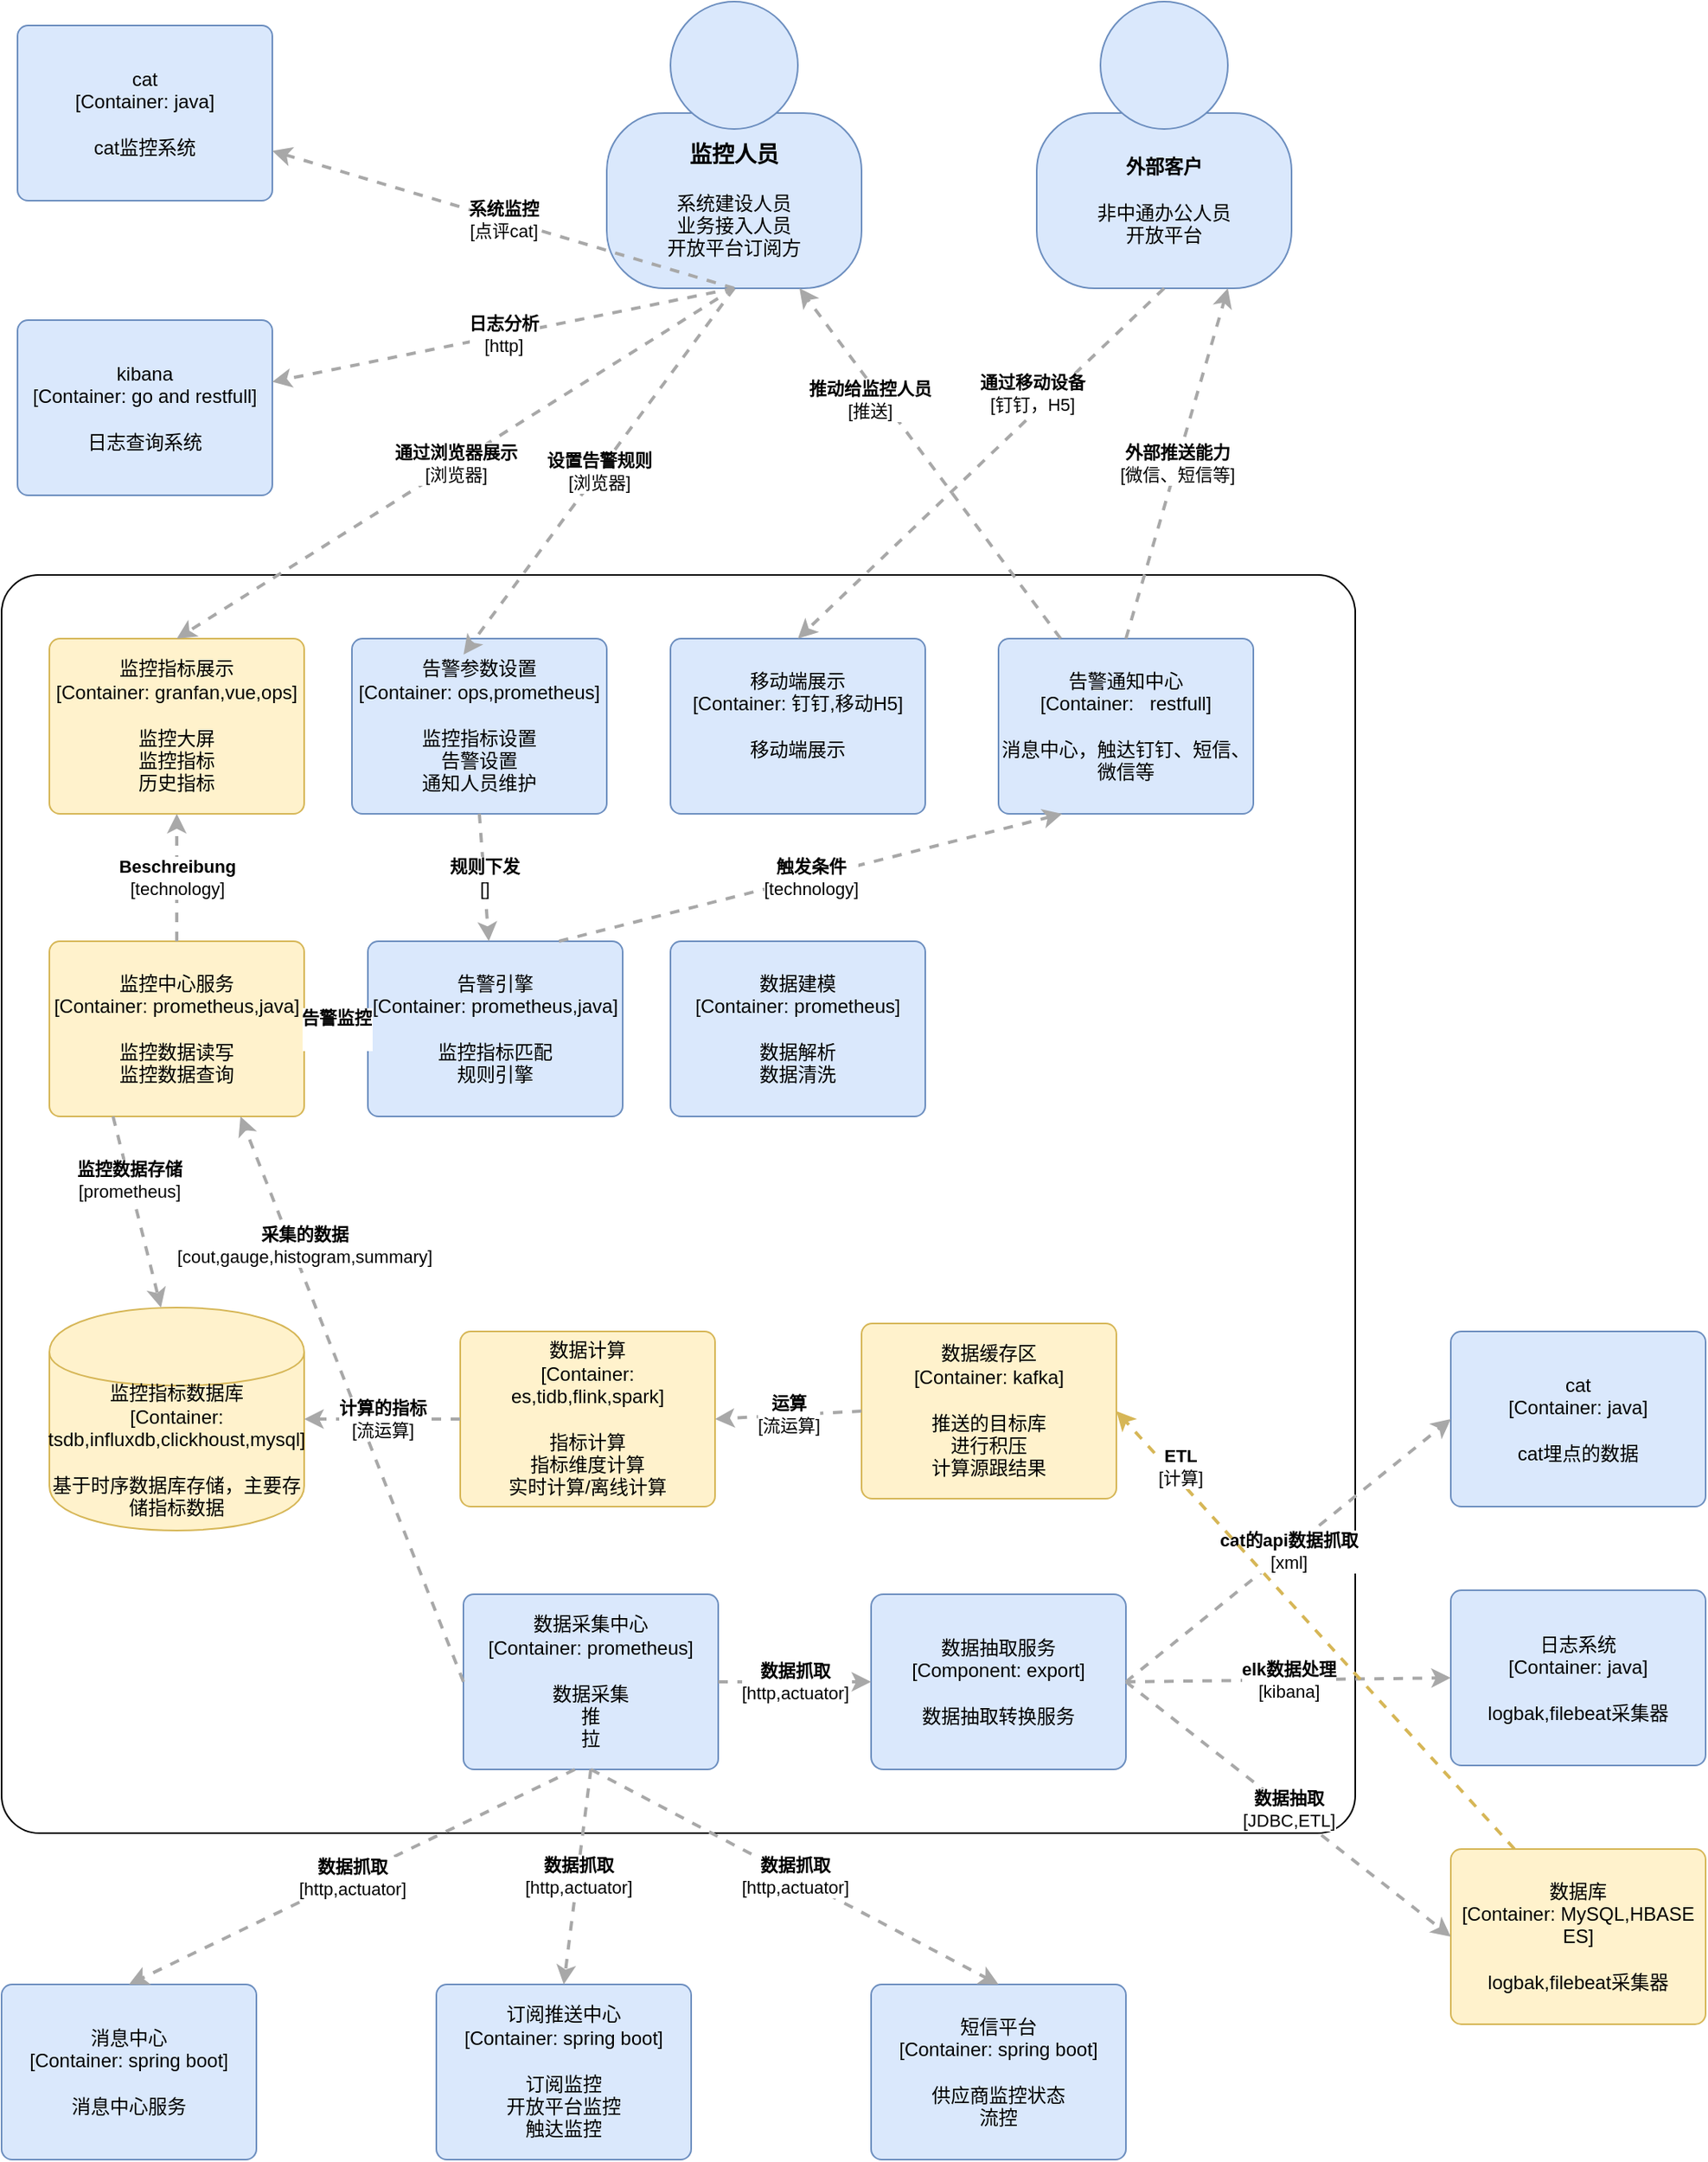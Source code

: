 <mxfile version="12.1.0" type="github" pages="2"><diagram id="i78jF7S9eZtzGsGvZzqO" name="Page-1"><mxGraphModel dx="1412" dy="2015" grid="1" gridSize="10" guides="1" tooltips="1" connect="1" arrows="1" fold="1" page="1" pageScale="1" pageWidth="827" pageHeight="1169" math="0" shadow="0"><root><mxCell id="0"/><mxCell id="1" parent="0"/><object label="&lt;div style=&quot;text-align: left&quot;&gt;&lt;br&gt;&lt;/div&gt;" placeholders="1" c4Name="hostname" c4Type="DeploymentNode" c4OperationSystem="operationSystem" c4ScalingFactor="scalingFactor" id="yf4RbYaAV2OzHXyKXAKW-41"><mxCell style="rounded=1;whiteSpace=wrap;html=1;labelBackgroundColor=none;fillColor=#ffffff;fontColor=#000000;align=left;arcSize=3;strokeColor=#000000;verticalAlign=bottom;shadow=0;comic=0;glass=0;gradientColor=none;" parent="1" vertex="1"><mxGeometry x="60" y="250" width="850" height="790" as="geometry"/><C4DeploymentNode as="c4"/></mxCell></object><mxCell id="yf4RbYaAV2OzHXyKXAKW-1" value="" style="group;rounded=0;labelBackgroundColor=none;fillColor=none;fontColor=#000000;align=center;html=1;" parent="1" vertex="1" connectable="0"><mxGeometry x="440" y="-110" width="160" height="180" as="geometry"/><C4Person as="c4"/></mxCell><object label="&lt;font style=&quot;font-size: 14px&quot;&gt;&lt;b&gt;监控人员&lt;/b&gt;&lt;/font&gt;&lt;br&gt;&lt;div&gt;&lt;br&gt;&lt;/div&gt;&lt;div&gt;系统建设人员&lt;/div&gt;&lt;div&gt;业务接入人员&lt;/div&gt;&lt;div&gt;开放平台订阅方&lt;/div&gt;" placeholders="1" c4Name="name" c4Type="body" c4Description="Beschreibung" id="yf4RbYaAV2OzHXyKXAKW-2"><mxCell style="rounded=1;whiteSpace=wrap;html=1;labelBackgroundColor=none;fillColor=#dae8fc;fontColor=#000000;align=center;arcSize=33;strokeColor=#6c8ebf;" parent="yf4RbYaAV2OzHXyKXAKW-1" vertex="1"><mxGeometry y="70" width="160" height="110" as="geometry"/><C4Person as="c4"/></mxCell></object><mxCell id="yf4RbYaAV2OzHXyKXAKW-3" value="" style="ellipse;whiteSpace=wrap;html=1;aspect=fixed;rounded=0;labelBackgroundColor=none;fillColor=#dae8fc;fontSize=12;fontColor=#000000;align=center;strokeColor=#6c8ebf;" parent="yf4RbYaAV2OzHXyKXAKW-1" vertex="1"><mxGeometry x="40" width="80" height="80" as="geometry"/><C4Person as="c4"/></mxCell><object label="cat&lt;br&gt;&lt;div&gt;[Container: java&lt;span&gt;]&lt;/span&gt;&lt;/div&gt;&lt;div&gt;&lt;br&gt;&lt;/div&gt;&lt;div&gt;cat监控系统&lt;/div&gt;" placeholders="1" c4Name="name" c4Type="Container" c4Technology="technology" c4Description="Beschreibung" id="yf4RbYaAV2OzHXyKXAKW-24"><mxCell style="rounded=1;whiteSpace=wrap;html=1;labelBackgroundColor=none;fillColor=#dae8fc;fontColor=#000000;align=center;arcSize=6;strokeColor=#6c8ebf;" parent="1" vertex="1"><mxGeometry x="70" y="-95" width="160" height="110" as="geometry"/><C4Container as="c4"/></mxCell></object><mxCell id="yf4RbYaAV2OzHXyKXAKW-31" value="" style="group;rounded=0;labelBackgroundColor=none;align=center;html=1;" parent="1" vertex="1" connectable="0"><mxGeometry x="710" y="-110" width="160" height="180" as="geometry"/><C4Person as="c4"/></mxCell><object label="&lt;b&gt;外部客户&lt;/b&gt;&lt;br&gt;&lt;div&gt;&lt;br&gt;&lt;/div&gt;&lt;div&gt;非中通办公人员&lt;/div&gt;&lt;div&gt;开放平台&lt;/div&gt;" placeholders="1" c4Name="name" c4Type="body" c4Description="Beschreibung" id="yf4RbYaAV2OzHXyKXAKW-32"><mxCell style="rounded=1;whiteSpace=wrap;html=1;labelBackgroundColor=none;fillColor=#dae8fc;fontColor=#000000;align=center;arcSize=33;strokeColor=#6c8ebf;" parent="yf4RbYaAV2OzHXyKXAKW-31" vertex="1"><mxGeometry y="70" width="160" height="110" as="geometry"/><C4Person as="c4"/></mxCell></object><mxCell id="yf4RbYaAV2OzHXyKXAKW-33" value="" style="ellipse;whiteSpace=wrap;html=1;aspect=fixed;rounded=0;labelBackgroundColor=none;fillColor=#dae8fc;fontSize=12;fontColor=#000000;align=center;strokeColor=#6c8ebf;" parent="yf4RbYaAV2OzHXyKXAKW-31" vertex="1"><mxGeometry x="40" width="80" height="80" as="geometry"/><C4Person as="c4"/></mxCell><object label="kibana&lt;br&gt;&lt;div&gt;[Container: go and restfull&lt;span&gt;]&lt;/span&gt;&lt;/div&gt;&lt;div&gt;&lt;br&gt;&lt;/div&gt;&lt;div&gt;日志查询系统&lt;/div&gt;" placeholders="1" c4Name="name" c4Type="Container" c4Technology="technology" c4Description="Beschreibung" id="yf4RbYaAV2OzHXyKXAKW-34"><mxCell style="rounded=1;whiteSpace=wrap;html=1;labelBackgroundColor=none;fillColor=#dae8fc;fontColor=#000000;align=center;arcSize=6;strokeColor=#6c8ebf;" parent="1" vertex="1"><mxGeometry x="70" y="90" width="160" height="110" as="geometry"/><C4Container as="c4"/></mxCell></object><object label="告警通知中心&lt;br&gt;&lt;div&gt;[Container:&amp;nbsp; &amp;nbsp;restfull&lt;span&gt;]&lt;/span&gt;&lt;/div&gt;&lt;div&gt;&lt;br&gt;&lt;/div&gt;&lt;div&gt;消息中心，触达钉钉、短信、微信等&lt;/div&gt;" placeholders="1" c4Name="name" c4Type="Container" c4Technology="technology" c4Description="Beschreibung" id="yf4RbYaAV2OzHXyKXAKW-36"><mxCell style="rounded=1;whiteSpace=wrap;html=1;labelBackgroundColor=none;fillColor=#dae8fc;fontColor=#000000;align=center;arcSize=6;strokeColor=#6c8ebf;" parent="1" vertex="1"><mxGeometry x="686" y="290" width="160" height="110" as="geometry"/><C4Container as="c4"/></mxCell></object><object label="监控指标数据库&lt;br&gt;&lt;div&gt;[Container: tsdb,influxdb,clickhoust,mysql]&lt;/div&gt;&lt;div&gt;&lt;br&gt;&lt;/div&gt;&lt;div&gt;基于时序数据库存储，主要存储指标数据&lt;/div&gt;" placeholders="1" c4Type="Database" c4Technology="technology" c4Description="Beschreibung" id="yf4RbYaAV2OzHXyKXAKW-40"><mxCell style="shape=cylinder;whiteSpace=wrap;html=1;boundedLbl=1;rounded=0;labelBackgroundColor=none;fillColor=#fff2cc;fontSize=12;align=center;strokeColor=#d6b656;" parent="1" vertex="1"><mxGeometry x="90" y="710" width="160" height="140" as="geometry"/><C4Database as="c4"/></mxCell></object><object label="监控指标展示&lt;br&gt;&lt;div&gt;[Container: granfan,vue,ops&lt;span&gt;]&lt;/span&gt;&lt;/div&gt;&lt;div&gt;&lt;br&gt;&lt;/div&gt;&lt;div&gt;监控大屏&lt;/div&gt;&lt;div&gt;监控指标&lt;/div&gt;&lt;div&gt;&lt;span&gt;历史指标&lt;/span&gt;&lt;/div&gt;" placeholders="1" c4Name="name" c4Type="Container" c4Technology="technology" c4Description="Beschreibung" id="yf4RbYaAV2OzHXyKXAKW-42"><mxCell style="rounded=1;whiteSpace=wrap;html=1;labelBackgroundColor=none;fillColor=#fff2cc;align=center;arcSize=6;strokeColor=#d6b656;shadow=0;glass=0;comic=0;" parent="1" vertex="1"><mxGeometry x="90" y="290" width="160" height="110" as="geometry"/><C4Container as="c4"/></mxCell></object><object label="告警参数设置&lt;br&gt;&lt;div&gt;[Container: ops,prometheus&lt;span&gt;]&lt;/span&gt;&lt;/div&gt;&lt;div&gt;&lt;br&gt;&lt;/div&gt;&lt;div&gt;监控指标设置&lt;/div&gt;&lt;div&gt;告警设置&lt;/div&gt;&lt;div&gt;通知人员维护&lt;/div&gt;" placeholders="1" c4Name="name" c4Type="Container" c4Technology="technology" c4Description="Beschreibung" id="ALVnCxlmgeaHpqrfKcKQ-1"><mxCell style="rounded=1;whiteSpace=wrap;html=1;labelBackgroundColor=none;fillColor=#dae8fc;fontColor=#000000;align=center;arcSize=6;strokeColor=#6c8ebf;shadow=0;glass=0;comic=0;" vertex="1" parent="1"><mxGeometry x="280" y="290" width="160" height="110" as="geometry"/><C4Container as="c4"/></mxCell></object><object label="移动端展示&lt;br&gt;&lt;div&gt;[Container: 钉钉,移动H5&lt;span&gt;]&lt;/span&gt;&lt;/div&gt;&lt;div&gt;&lt;br&gt;&lt;/div&gt;&lt;div&gt;移动端展示&lt;/div&gt;&lt;div&gt;&lt;br&gt;&lt;/div&gt;" placeholders="1" c4Name="name" c4Type="Container" c4Technology="technology" c4Description="Beschreibung" id="ALVnCxlmgeaHpqrfKcKQ-2"><mxCell style="rounded=1;whiteSpace=wrap;html=1;labelBackgroundColor=none;fillColor=#dae8fc;fontColor=#000000;align=center;arcSize=6;strokeColor=#6c8ebf;shadow=0;glass=0;comic=0;" vertex="1" parent="1"><mxGeometry x="480" y="290" width="160" height="110" as="geometry"/><C4Container as="c4"/></mxCell></object><object label="监控中心服务&lt;br&gt;&lt;div&gt;[Container: prometheus,java&lt;span&gt;]&lt;/span&gt;&lt;/div&gt;&lt;div&gt;&lt;br&gt;&lt;/div&gt;&lt;div&gt;监控数据读写&lt;/div&gt;&lt;div&gt;监控数据查询&lt;/div&gt;" placeholders="1" c4Name="name" c4Type="Container" c4Technology="technology" c4Description="Beschreibung" id="ALVnCxlmgeaHpqrfKcKQ-3"><mxCell style="rounded=1;whiteSpace=wrap;html=1;labelBackgroundColor=none;fillColor=#fff2cc;align=center;arcSize=6;strokeColor=#d6b656;shadow=0;glass=0;comic=0;" vertex="1" parent="1"><mxGeometry x="90" y="480" width="160" height="110" as="geometry"/><C4Container as="c4"/></mxCell></object><object label="告警引擎&lt;br&gt;&lt;div&gt;[Container: prometheus,java&lt;span&gt;]&lt;/span&gt;&lt;/div&gt;&lt;div&gt;&lt;br&gt;&lt;/div&gt;&lt;div&gt;监控指标匹配&lt;/div&gt;&lt;div&gt;规则引擎&lt;/div&gt;" placeholders="1" c4Name="name" c4Type="Container" c4Technology="technology" c4Description="Beschreibung" id="ALVnCxlmgeaHpqrfKcKQ-4"><mxCell style="rounded=1;whiteSpace=wrap;html=1;labelBackgroundColor=none;fillColor=#dae8fc;fontColor=#000000;align=center;arcSize=6;strokeColor=#6c8ebf;shadow=0;glass=0;comic=0;" vertex="1" parent="1"><mxGeometry x="290" y="480" width="160" height="110" as="geometry"/><C4Container as="c4"/></mxCell></object><object label="数据建模&lt;br&gt;&lt;div&gt;[Container: prometheus&lt;span&gt;]&lt;/span&gt;&lt;/div&gt;&lt;div&gt;&lt;br&gt;&lt;/div&gt;&lt;div&gt;数据解析&lt;/div&gt;&lt;div&gt;数据清洗&lt;/div&gt;" placeholders="1" c4Name="name" c4Type="Container" c4Technology="technology" c4Description="Beschreibung" id="ALVnCxlmgeaHpqrfKcKQ-5"><mxCell style="rounded=1;whiteSpace=wrap;html=1;labelBackgroundColor=none;fillColor=#dae8fc;fontColor=#000000;align=center;arcSize=6;strokeColor=#6c8ebf;shadow=0;glass=0;comic=0;" vertex="1" parent="1"><mxGeometry x="480" y="480" width="160" height="110" as="geometry"/><C4Container as="c4"/></mxCell></object><object label="数据计算&lt;br&gt;&lt;div&gt;[Container: es,tidb,flink,spark&lt;span&gt;]&lt;/span&gt;&lt;/div&gt;&lt;div&gt;&lt;br&gt;&lt;/div&gt;&lt;div&gt;指标计算&lt;/div&gt;&lt;div&gt;指标维度计算&lt;/div&gt;&lt;div&gt;实时计算/离线计算&lt;/div&gt;" placeholders="1" c4Name="name" c4Type="Container" c4Technology="technology" c4Description="Beschreibung" id="ALVnCxlmgeaHpqrfKcKQ-6"><mxCell style="rounded=1;whiteSpace=wrap;html=1;labelBackgroundColor=none;fillColor=#fff2cc;align=center;arcSize=6;strokeColor=#d6b656;shadow=0;glass=0;comic=0;" vertex="1" parent="1"><mxGeometry x="348" y="725" width="160" height="110" as="geometry"/><C4Container as="c4"/></mxCell></object><object label="数据采集中心&lt;br&gt;&lt;div&gt;[Container: prometheus&lt;span&gt;]&lt;/span&gt;&lt;/div&gt;&lt;div&gt;&lt;br&gt;&lt;/div&gt;&lt;div&gt;数据采集&lt;/div&gt;&lt;div&gt;推&lt;/div&gt;&lt;div&gt;拉&lt;/div&gt;" placeholders="1" c4Name="name" c4Type="Container" c4Technology="technology" c4Description="Beschreibung" id="ALVnCxlmgeaHpqrfKcKQ-7"><mxCell style="rounded=1;whiteSpace=wrap;html=1;labelBackgroundColor=none;fillColor=#dae8fc;fontColor=#000000;align=center;arcSize=6;strokeColor=#6c8ebf;shadow=0;glass=0;comic=0;" vertex="1" parent="1"><mxGeometry x="350" y="890" width="160" height="110" as="geometry"/><C4Container as="c4"/></mxCell></object><object label="消息中心&lt;br&gt;&lt;div&gt;[Container: spring boot&lt;span&gt;]&lt;/span&gt;&lt;/div&gt;&lt;div&gt;&lt;br&gt;&lt;/div&gt;&lt;div&gt;消息中心服务&lt;/div&gt;" placeholders="1" c4Name="name" c4Type="Container" c4Technology="technology" c4Description="Beschreibung" id="ALVnCxlmgeaHpqrfKcKQ-8"><mxCell style="rounded=1;whiteSpace=wrap;html=1;labelBackgroundColor=none;fillColor=#dae8fc;fontColor=#000000;align=center;arcSize=6;strokeColor=#6c8ebf;" vertex="1" parent="1"><mxGeometry x="60" y="1135" width="160" height="110" as="geometry"/><C4Container as="c4"/></mxCell></object><object label="订阅推送中心&lt;br&gt;&lt;div&gt;[Container: spring boot&lt;span&gt;]&lt;/span&gt;&lt;/div&gt;&lt;div&gt;&lt;br&gt;&lt;/div&gt;&lt;div&gt;订阅监控&lt;/div&gt;&lt;div&gt;开放平台监控&lt;/div&gt;&lt;div&gt;触达监控&lt;/div&gt;" placeholders="1" c4Name="name" c4Type="Container" c4Technology="technology" c4Description="Beschreibung" id="ALVnCxlmgeaHpqrfKcKQ-9"><mxCell style="rounded=1;whiteSpace=wrap;html=1;labelBackgroundColor=none;fillColor=#dae8fc;fontColor=#000000;align=center;arcSize=6;strokeColor=#6c8ebf;" vertex="1" parent="1"><mxGeometry x="333" y="1135" width="160" height="110" as="geometry"/><C4Container as="c4"/></mxCell></object><object label="短信平台&lt;br&gt;&lt;div&gt;[Container: spring boot&lt;span&gt;]&lt;/span&gt;&lt;/div&gt;&lt;div&gt;&lt;br&gt;&lt;/div&gt;&lt;div&gt;供应商监控状态&lt;/div&gt;&lt;div&gt;流控&lt;/div&gt;" placeholders="1" c4Name="name" c4Type="Container" c4Technology="technology" c4Description="Beschreibung" id="ALVnCxlmgeaHpqrfKcKQ-10"><mxCell style="rounded=1;whiteSpace=wrap;html=1;labelBackgroundColor=none;fillColor=#dae8fc;fontColor=#000000;align=center;arcSize=6;strokeColor=#6c8ebf;" vertex="1" parent="1"><mxGeometry x="606" y="1135" width="160" height="110" as="geometry"/><C4Container as="c4"/></mxCell></object><object label="数据缓存区&lt;br&gt;&lt;div&gt;[Container: kafka&lt;span&gt;]&lt;/span&gt;&lt;/div&gt;&lt;div&gt;&lt;br&gt;&lt;/div&gt;&lt;div&gt;推送的目标库&lt;/div&gt;&lt;div&gt;进行积压&lt;/div&gt;&lt;div&gt;计算源跟结果&lt;/div&gt;" placeholders="1" c4Name="name" c4Type="Container" c4Technology="technology" c4Description="Beschreibung" id="ALVnCxlmgeaHpqrfKcKQ-13"><mxCell style="rounded=1;whiteSpace=wrap;html=1;labelBackgroundColor=none;fillColor=#fff2cc;align=center;arcSize=6;strokeColor=#d6b656;" vertex="1" parent="1"><mxGeometry x="600" y="720" width="160" height="110" as="geometry"/><C4Container as="c4"/></mxCell></object><object label="cat&lt;br&gt;&lt;div&gt;[Container: java&lt;span&gt;]&lt;/span&gt;&lt;/div&gt;&lt;div&gt;&lt;br&gt;&lt;/div&gt;&lt;div&gt;cat埋点的数据&lt;/div&gt;" placeholders="1" c4Name="name" c4Type="Container" c4Technology="technology" c4Description="Beschreibung" id="ALVnCxlmgeaHpqrfKcKQ-14"><mxCell style="rounded=1;whiteSpace=wrap;html=1;labelBackgroundColor=none;fillColor=#dae8fc;fontColor=#000000;align=center;arcSize=6;strokeColor=#6c8ebf;" vertex="1" parent="1"><mxGeometry x="970" y="725" width="160" height="110" as="geometry"/><C4Container as="c4"/></mxCell></object><object label="日志系统&lt;br&gt;&lt;div&gt;[Container: java&lt;span&gt;]&lt;/span&gt;&lt;/div&gt;&lt;div&gt;&lt;br&gt;&lt;/div&gt;&lt;div&gt;logbak,filebeat采集器&lt;/div&gt;" placeholders="1" c4Name="name" c4Type="Container" c4Technology="technology" c4Description="Beschreibung" id="ALVnCxlmgeaHpqrfKcKQ-15"><mxCell style="rounded=1;whiteSpace=wrap;html=1;labelBackgroundColor=none;fillColor=#dae8fc;fontColor=#000000;align=center;arcSize=6;strokeColor=#6c8ebf;" vertex="1" parent="1"><mxGeometry x="970" y="887.5" width="160" height="110" as="geometry"/><C4Container as="c4"/></mxCell></object><object label="&lt;div style=&quot;text-align: left&quot;&gt;&lt;div style=&quot;text-align: center&quot;&gt;&lt;b&gt;Beschreibung&lt;/b&gt;&lt;/div&gt;&lt;div style=&quot;text-align: center&quot;&gt;[technology]&lt;/div&gt;&lt;/div&gt;" c4Type="Relationship" c4Description="Beschreibung" c4Technology="technology" id="ALVnCxlmgeaHpqrfKcKQ-17"><mxCell style="edgeStyle=none;rounded=0;html=1;jettySize=auto;orthogonalLoop=1;strokeColor=#A8A8A8;strokeWidth=2;fontColor=#000000;jumpStyle=none;dashed=1;exitX=0.5;exitY=0;exitDx=0;exitDy=0;" edge="1" parent="1" source="ALVnCxlmgeaHpqrfKcKQ-3" target="yf4RbYaAV2OzHXyKXAKW-42"><mxGeometry width="160" relative="1" as="geometry"><mxPoint x="160" y="430" as="sourcePoint"/><mxPoint x="320" y="430" as="targetPoint"/></mxGeometry><C4Relationship as="c4"/></mxCell></object><object label="数据库&lt;br&gt;&lt;div&gt;[Container: MySQL,HBASE ES&lt;span&gt;]&lt;/span&gt;&lt;/div&gt;&lt;div&gt;&lt;br&gt;&lt;/div&gt;&lt;div&gt;logbak,filebeat采集器&lt;/div&gt;" placeholders="1" c4Name="name" c4Type="Container" c4Technology="technology" c4Description="Beschreibung" id="ALVnCxlmgeaHpqrfKcKQ-18"><mxCell style="rounded=1;whiteSpace=wrap;html=1;labelBackgroundColor=none;fillColor=#fff2cc;align=center;arcSize=6;strokeColor=#d6b656;" vertex="1" parent="1"><mxGeometry x="970" y="1050" width="160" height="110" as="geometry"/><C4Container as="c4"/></mxCell></object><object label="&lt;div style=&quot;text-align: left&quot;&gt;&lt;div style=&quot;text-align: center&quot;&gt;&lt;b&gt;通过浏览器展示&lt;/b&gt;&lt;/div&gt;&lt;div style=&quot;text-align: center&quot;&gt;[浏览器]&lt;/div&gt;&lt;/div&gt;" c4Type="Relationship" c4Description="Beschreibung" c4Technology="technology" id="ALVnCxlmgeaHpqrfKcKQ-20"><mxCell style="edgeStyle=none;rounded=0;html=1;jettySize=auto;orthogonalLoop=1;strokeColor=#A8A8A8;strokeWidth=2;fontColor=#000000;jumpStyle=none;dashed=1;entryX=0.5;entryY=0;entryDx=0;entryDy=0;exitX=0.5;exitY=1;exitDx=0;exitDy=0;" edge="1" parent="1" source="yf4RbYaAV2OzHXyKXAKW-2" target="yf4RbYaAV2OzHXyKXAKW-42"><mxGeometry width="160" relative="1" as="geometry"><mxPoint x="510" y="120" as="sourcePoint"/><mxPoint x="200" y="110" as="targetPoint"/></mxGeometry><C4Relationship as="c4"/></mxCell></object><object label="&lt;div style=&quot;text-align: left&quot;&gt;&lt;div style=&quot;text-align: center&quot;&gt;&lt;b&gt;设置告警规则&lt;/b&gt;&lt;/div&gt;&lt;div style=&quot;text-align: center&quot;&gt;[浏览器]&lt;/div&gt;&lt;/div&gt;" c4Type="Relationship" c4Description="Beschreibung" c4Technology="technology" id="ALVnCxlmgeaHpqrfKcKQ-21"><mxCell style="edgeStyle=none;rounded=0;html=1;jettySize=auto;orthogonalLoop=1;strokeColor=#A8A8A8;strokeWidth=2;fontColor=#000000;jumpStyle=none;dashed=1;entryX=0.438;entryY=0.091;entryDx=0;entryDy=0;entryPerimeter=0;exitX=0.5;exitY=1;exitDx=0;exitDy=0;" edge="1" parent="1" source="yf4RbYaAV2OzHXyKXAKW-2" target="ALVnCxlmgeaHpqrfKcKQ-1"><mxGeometry width="160" relative="1" as="geometry"><mxPoint x="510" y="170" as="sourcePoint"/><mxPoint x="310" y="160" as="targetPoint"/><Array as="points"/></mxGeometry><C4Relationship as="c4"/></mxCell></object><object label="&lt;div style=&quot;text-align: left&quot;&gt;&lt;div style=&quot;text-align: center&quot;&gt;&lt;b&gt;系统监控&lt;/b&gt;&lt;/div&gt;&lt;div style=&quot;text-align: center&quot;&gt;[点评cat]&lt;/div&gt;&lt;/div&gt;" c4Type="Relationship" c4Description="Beschreibung" c4Technology="technology" id="ALVnCxlmgeaHpqrfKcKQ-22"><mxCell style="edgeStyle=none;rounded=0;html=1;jettySize=auto;orthogonalLoop=1;strokeColor=#A8A8A8;strokeWidth=2;fontColor=#000000;jumpStyle=none;dashed=1;exitX=0.5;exitY=1;exitDx=0;exitDy=0;" edge="1" parent="1" source="yf4RbYaAV2OzHXyKXAKW-2" target="yf4RbYaAV2OzHXyKXAKW-24"><mxGeometry width="160" relative="1" as="geometry"><mxPoint x="1030" y="660" as="sourcePoint"/><mxPoint x="510" y="200" as="targetPoint"/></mxGeometry><C4Relationship as="c4"/></mxCell></object><object label="&lt;div style=&quot;text-align: left&quot;&gt;&lt;div style=&quot;text-align: center&quot;&gt;&lt;b&gt;日志分析&lt;/b&gt;&lt;/div&gt;&lt;div style=&quot;text-align: center&quot;&gt;[http]&lt;/div&gt;&lt;/div&gt;" c4Type="Relationship" c4Description="Beschreibung" c4Technology="technology" id="ALVnCxlmgeaHpqrfKcKQ-23"><mxCell style="edgeStyle=none;rounded=0;html=1;jettySize=auto;orthogonalLoop=1;strokeColor=#A8A8A8;strokeWidth=2;fontColor=#000000;jumpStyle=none;dashed=1;exitX=0.5;exitY=1;exitDx=0;exitDy=0;" edge="1" parent="1" source="yf4RbYaAV2OzHXyKXAKW-2" target="yf4RbYaAV2OzHXyKXAKW-34"><mxGeometry width="160" relative="1" as="geometry"><mxPoint x="670" y="190" as="sourcePoint"/><mxPoint x="600" y="190" as="targetPoint"/></mxGeometry><C4Relationship as="c4"/></mxCell></object><object label="&lt;div style=&quot;text-align: left&quot;&gt;&lt;div style=&quot;text-align: center&quot;&gt;&lt;b&gt;推动给监控人员&lt;/b&gt;&lt;/div&gt;&lt;div style=&quot;text-align: center&quot;&gt;[推送]&lt;/div&gt;&lt;/div&gt;" c4Type="Relationship" c4Description="Beschreibung" c4Technology="technology" id="ALVnCxlmgeaHpqrfKcKQ-24"><mxCell style="edgeStyle=none;rounded=0;html=1;jettySize=auto;orthogonalLoop=1;strokeColor=#A8A8A8;strokeWidth=2;fontColor=#000000;jumpStyle=none;dashed=1;" edge="1" parent="1" source="yf4RbYaAV2OzHXyKXAKW-36" target="yf4RbYaAV2OzHXyKXAKW-2"><mxGeometry x="0.401" y="7" width="160" relative="1" as="geometry"><mxPoint x="1030" y="250" as="sourcePoint"/><mxPoint x="610" y="140" as="targetPoint"/><mxPoint as="offset"/></mxGeometry><C4Relationship as="c4"/></mxCell></object><object label="&lt;div style=&quot;text-align: left&quot;&gt;&lt;div style=&quot;text-align: center&quot;&gt;&lt;b&gt;通过移动设备&lt;/b&gt;&lt;/div&gt;&lt;div style=&quot;text-align: center&quot;&gt;[钉钉，H5]&lt;/div&gt;&lt;/div&gt;" c4Type="Relationship" c4Description="Beschreibung" c4Technology="technology" id="ALVnCxlmgeaHpqrfKcKQ-25"><mxCell style="edgeStyle=none;rounded=0;html=1;entryX=0.5;entryY=0;jettySize=auto;orthogonalLoop=1;strokeColor=#A8A8A8;strokeWidth=2;fontColor=#000000;jumpStyle=none;dashed=1;exitX=0.5;exitY=1;exitDx=0;exitDy=0;entryDx=0;entryDy=0;" edge="1" parent="1" source="yf4RbYaAV2OzHXyKXAKW-32" target="ALVnCxlmgeaHpqrfKcKQ-2"><mxGeometry x="-0.33" y="-9" width="160" relative="1" as="geometry"><mxPoint x="910" y="110" as="sourcePoint"/><mxPoint x="1070" y="110" as="targetPoint"/><mxPoint y="-1" as="offset"/></mxGeometry><C4Relationship as="c4"/></mxCell></object><object label="&lt;div style=&quot;text-align: left&quot;&gt;&lt;div style=&quot;text-align: center&quot;&gt;&lt;b&gt;外部推送能力&lt;/b&gt;&lt;/div&gt;&lt;div style=&quot;text-align: center&quot;&gt;[微信、短信等]&lt;/div&gt;&lt;/div&gt;" c4Type="Relationship" c4Description="Beschreibung" c4Technology="technology" id="ALVnCxlmgeaHpqrfKcKQ-26"><mxCell style="edgeStyle=none;rounded=0;html=1;entryX=0.75;entryY=1;jettySize=auto;orthogonalLoop=1;strokeColor=#A8A8A8;strokeWidth=2;fontColor=#000000;jumpStyle=none;dashed=1;exitX=0.5;exitY=0;exitDx=0;exitDy=0;entryDx=0;entryDy=0;" edge="1" parent="1" source="yf4RbYaAV2OzHXyKXAKW-36" target="yf4RbYaAV2OzHXyKXAKW-32"><mxGeometry width="160" relative="1" as="geometry"><mxPoint x="830" y="180" as="sourcePoint"/><mxPoint x="1050" y="220" as="targetPoint"/></mxGeometry><C4Relationship as="c4"/></mxCell></object><object label="&lt;div style=&quot;text-align: left&quot;&gt;&lt;div style=&quot;text-align: center&quot;&gt;&lt;b&gt;数据抓取&lt;/b&gt;&lt;/div&gt;&lt;div style=&quot;text-align: center&quot;&gt;[http,actuator]&lt;/div&gt;&lt;/div&gt;" c4Type="Relationship" c4Description="Beschreibung" c4Technology="technology" id="ALVnCxlmgeaHpqrfKcKQ-29"><mxCell style="edgeStyle=none;rounded=0;html=1;entryX=0.5;entryY=0;jettySize=auto;orthogonalLoop=1;strokeColor=#A8A8A8;strokeWidth=2;fontColor=#000000;jumpStyle=none;dashed=1;entryDx=0;entryDy=0;" edge="1" parent="1" target="ALVnCxlmgeaHpqrfKcKQ-8"><mxGeometry width="160" relative="1" as="geometry"><mxPoint x="420" y="1000" as="sourcePoint"/><mxPoint x="580" y="1000" as="targetPoint"/></mxGeometry><C4Relationship as="c4"/></mxCell></object><object label="&lt;div style=&quot;text-align: left&quot;&gt;&lt;div style=&quot;text-align: center&quot;&gt;&lt;b&gt;数据抓取&lt;/b&gt;&lt;/div&gt;&lt;div style=&quot;text-align: center&quot;&gt;[http,actuator]&lt;/div&gt;&lt;/div&gt;" c4Type="Relationship" c4Description="Beschreibung" c4Technology="technology" id="ALVnCxlmgeaHpqrfKcKQ-30"><mxCell style="edgeStyle=none;rounded=0;html=1;entryX=0.5;entryY=0;jettySize=auto;orthogonalLoop=1;strokeColor=#A8A8A8;strokeWidth=2;fontColor=#000000;jumpStyle=none;dashed=1;entryDx=0;entryDy=0;exitX=0.5;exitY=1;exitDx=0;exitDy=0;" edge="1" parent="1" source="ALVnCxlmgeaHpqrfKcKQ-7" target="ALVnCxlmgeaHpqrfKcKQ-9"><mxGeometry width="160" relative="1" as="geometry"><mxPoint x="430" y="1010" as="sourcePoint"/><mxPoint x="150" y="1145" as="targetPoint"/></mxGeometry><C4Relationship as="c4"/></mxCell></object><object label="&lt;div style=&quot;text-align: left&quot;&gt;&lt;div style=&quot;text-align: center&quot;&gt;&lt;b&gt;数据抓取&lt;/b&gt;&lt;/div&gt;&lt;div style=&quot;text-align: center&quot;&gt;[http,actuator]&lt;/div&gt;&lt;/div&gt;" c4Type="Relationship" c4Description="Beschreibung" c4Technology="technology" id="ALVnCxlmgeaHpqrfKcKQ-31"><mxCell style="edgeStyle=none;rounded=0;html=1;entryX=0.5;entryY=0;jettySize=auto;orthogonalLoop=1;strokeColor=#A8A8A8;strokeWidth=2;fontColor=#000000;jumpStyle=none;dashed=1;entryDx=0;entryDy=0;exitX=0.5;exitY=1;exitDx=0;exitDy=0;" edge="1" parent="1" source="ALVnCxlmgeaHpqrfKcKQ-7" target="ALVnCxlmgeaHpqrfKcKQ-10"><mxGeometry width="160" relative="1" as="geometry"><mxPoint x="440" y="1010" as="sourcePoint"/><mxPoint x="423" y="1145" as="targetPoint"/></mxGeometry><C4Relationship as="c4"/></mxCell></object><object label="数据抽取服务&lt;br&gt;&lt;div&gt;[Component: export&lt;span&gt;]&lt;/span&gt;&lt;/div&gt;&lt;div&gt;&lt;br&gt;&lt;/div&gt;&lt;div&gt;数据抽取转换服务&lt;/div&gt;" placeholders="1" c4Name="name" c4Type="Component" c4Technology="technology" c4Description="Beschreibung" id="ALVnCxlmgeaHpqrfKcKQ-35"><mxCell style="rounded=1;whiteSpace=wrap;html=1;labelBackgroundColor=none;fillColor=#dae8fc;fontColor=#000000;align=center;arcSize=7;strokeColor=#6c8ebf;" vertex="1" parent="1"><mxGeometry x="606" y="890" width="160" height="110" as="geometry"/><C4Component as="c4"/></mxCell></object><object label="&lt;div style=&quot;text-align: left&quot;&gt;&lt;div style=&quot;text-align: center&quot;&gt;&lt;b&gt;数据抓取&lt;/b&gt;&lt;/div&gt;&lt;div style=&quot;text-align: center&quot;&gt;[http,actuator]&lt;/div&gt;&lt;/div&gt;" c4Type="Relationship" c4Description="Beschreibung" c4Technology="technology" id="ALVnCxlmgeaHpqrfKcKQ-36"><mxCell style="edgeStyle=none;rounded=0;html=1;entryX=0;entryY=0.5;jettySize=auto;orthogonalLoop=1;strokeColor=#A8A8A8;strokeWidth=2;fontColor=#000000;jumpStyle=none;dashed=1;entryDx=0;entryDy=0;exitX=1;exitY=0.5;exitDx=0;exitDy=0;" edge="1" parent="1" source="ALVnCxlmgeaHpqrfKcKQ-7" target="ALVnCxlmgeaHpqrfKcKQ-35"><mxGeometry width="160" relative="1" as="geometry"><mxPoint x="440" y="1010" as="sourcePoint"/><mxPoint x="696" y="1145" as="targetPoint"/></mxGeometry><C4Relationship as="c4"/></mxCell></object><object label="&lt;div style=&quot;text-align: left&quot;&gt;&lt;div style=&quot;text-align: center&quot;&gt;&lt;b&gt;cat的api数据抓取&lt;/b&gt;&lt;/div&gt;&lt;div style=&quot;text-align: center&quot;&gt;[xml]&lt;/div&gt;&lt;/div&gt;" c4Type="Relationship" c4Description="Beschreibung" c4Technology="technology" id="ALVnCxlmgeaHpqrfKcKQ-37"><mxCell style="edgeStyle=none;rounded=0;html=1;entryX=0;entryY=0.5;jettySize=auto;orthogonalLoop=1;strokeColor=#A8A8A8;strokeWidth=2;fontColor=#000000;jumpStyle=none;dashed=1;entryDx=0;entryDy=0;exitX=1;exitY=0.5;exitDx=0;exitDy=0;" edge="1" parent="1" source="ALVnCxlmgeaHpqrfKcKQ-35" target="ALVnCxlmgeaHpqrfKcKQ-14"><mxGeometry width="160" relative="1" as="geometry"><mxPoint x="810" y="940" as="sourcePoint"/><mxPoint x="970" y="940" as="targetPoint"/></mxGeometry><C4Relationship as="c4"/></mxCell></object><object label="&lt;div style=&quot;text-align: left&quot;&gt;&lt;div style=&quot;text-align: center&quot;&gt;&lt;b&gt;elk数据处理&lt;/b&gt;&lt;/div&gt;&lt;div style=&quot;text-align: center&quot;&gt;[kibana]&lt;/div&gt;&lt;/div&gt;" c4Type="Relationship" c4Description="Beschreibung" c4Technology="technology" id="ALVnCxlmgeaHpqrfKcKQ-38"><mxCell style="edgeStyle=none;rounded=0;html=1;entryX=0;entryY=0.5;jettySize=auto;orthogonalLoop=1;strokeColor=#A8A8A8;strokeWidth=2;fontColor=#000000;jumpStyle=none;dashed=1;entryDx=0;entryDy=0;exitX=1;exitY=0.5;exitDx=0;exitDy=0;" edge="1" parent="1" source="ALVnCxlmgeaHpqrfKcKQ-35" target="ALVnCxlmgeaHpqrfKcKQ-15"><mxGeometry width="160" relative="1" as="geometry"><mxPoint x="776" y="909.93" as="sourcePoint"/><mxPoint x="980" y="795" as="targetPoint"/></mxGeometry><C4Relationship as="c4"/></mxCell></object><object label="&lt;div style=&quot;text-align: left&quot;&gt;&lt;div style=&quot;text-align: center&quot;&gt;&lt;b&gt;数据抽取&lt;/b&gt;&lt;/div&gt;&lt;div style=&quot;text-align: center&quot;&gt;[JDBC,ETL]&lt;/div&gt;&lt;/div&gt;" c4Type="Relationship" c4Description="Beschreibung" c4Technology="technology" id="ALVnCxlmgeaHpqrfKcKQ-39"><mxCell style="edgeStyle=none;rounded=0;html=1;entryX=0;entryY=0.5;jettySize=auto;orthogonalLoop=1;strokeColor=#A8A8A8;strokeWidth=2;fontColor=#000000;jumpStyle=none;dashed=1;entryDx=0;entryDy=0;exitX=1;exitY=0.5;exitDx=0;exitDy=0;" edge="1" parent="1" source="ALVnCxlmgeaHpqrfKcKQ-35" target="ALVnCxlmgeaHpqrfKcKQ-18"><mxGeometry width="160" relative="1" as="geometry"><mxPoint x="786" y="919.93" as="sourcePoint"/><mxPoint x="990" y="805" as="targetPoint"/></mxGeometry><C4Relationship as="c4"/></mxCell></object><object label="&lt;div style=&quot;text-align: left&quot;&gt;&lt;div style=&quot;text-align: center&quot;&gt;&lt;b&gt;采集的数据&lt;/b&gt;&lt;/div&gt;&lt;div style=&quot;text-align: center&quot;&gt;[cout,gauge,histogram,summary]&lt;/div&gt;&lt;/div&gt;" c4Type="Relationship" c4Description="Beschreibung" c4Technology="technology" id="ALVnCxlmgeaHpqrfKcKQ-41"><mxCell style="edgeStyle=none;rounded=0;html=1;jettySize=auto;orthogonalLoop=1;strokeColor=#A8A8A8;strokeWidth=2;fontColor=#000000;jumpStyle=none;dashed=1;exitX=0;exitY=0.5;exitDx=0;exitDy=0;entryX=0.75;entryY=1;entryDx=0;entryDy=0;" edge="1" parent="1" source="ALVnCxlmgeaHpqrfKcKQ-7" target="ALVnCxlmgeaHpqrfKcKQ-3"><mxGeometry x="0.533" y="-8" width="160" relative="1" as="geometry"><mxPoint x="130" y="950" as="sourcePoint"/><mxPoint x="290" y="950" as="targetPoint"/><mxPoint y="1" as="offset"/></mxGeometry><C4Relationship as="c4"/></mxCell></object><object label="&lt;div style=&quot;text-align: left&quot;&gt;&lt;div style=&quot;text-align: center&quot;&gt;&lt;b&gt;监控数据存储&lt;/b&gt;&lt;/div&gt;&lt;div style=&quot;text-align: center&quot;&gt;[prometheus]&lt;/div&gt;&lt;/div&gt;" c4Type="Relationship" c4Description="Beschreibung" c4Technology="technology" id="ALVnCxlmgeaHpqrfKcKQ-42"><mxCell style="edgeStyle=none;rounded=0;html=1;entryX=0.438;entryY=0;jettySize=auto;orthogonalLoop=1;strokeColor=#A8A8A8;strokeWidth=2;fontColor=#000000;jumpStyle=none;dashed=1;exitX=0.25;exitY=1;exitDx=0;exitDy=0;entryDx=0;entryDy=0;entryPerimeter=0;" edge="1" parent="1" source="ALVnCxlmgeaHpqrfKcKQ-3" target="yf4RbYaAV2OzHXyKXAKW-40"><mxGeometry x="-0.333" width="160" relative="1" as="geometry"><mxPoint x="420" y="650" as="sourcePoint"/><mxPoint x="580" y="650" as="targetPoint"/><mxPoint as="offset"/></mxGeometry><C4Relationship as="c4"/></mxCell></object><object label="&lt;div style=&quot;text-align: left&quot;&gt;&lt;div style=&quot;text-align: center&quot;&gt;&lt;b&gt;ETL&lt;/b&gt;&lt;/div&gt;&lt;div style=&quot;text-align: center&quot;&gt;[计算]&lt;/div&gt;&lt;/div&gt;" c4Type="Relationship" c4Description="Beschreibung" c4Technology="technology" id="xS2gmuPBcdW3iAufF0KR-1"><mxCell style="edgeStyle=none;rounded=0;html=1;jettySize=auto;orthogonalLoop=1;strokeColor=#d6b656;strokeWidth=2;fontColor=#000000;jumpStyle=none;dashed=1;exitX=0.25;exitY=0;exitDx=0;exitDy=0;entryX=1;entryY=0.5;entryDx=0;entryDy=0;fillColor=#fff2cc;" edge="1" parent="1" source="ALVnCxlmgeaHpqrfKcKQ-18" target="ALVnCxlmgeaHpqrfKcKQ-13"><mxGeometry x="0.716" y="-6" width="160" relative="1" as="geometry"><mxPoint x="920" y="1250" as="sourcePoint"/><mxPoint x="1080" y="1250" as="targetPoint"/><mxPoint as="offset"/></mxGeometry><C4Relationship as="c4"/></mxCell></object><object label="&lt;div style=&quot;text-align: left&quot;&gt;&lt;div style=&quot;text-align: center&quot;&gt;&lt;b&gt;运算&lt;/b&gt;&lt;/div&gt;&lt;div style=&quot;text-align: center&quot;&gt;[流运算]&lt;/div&gt;&lt;/div&gt;" c4Type="Relationship" c4Description="Beschreibung" c4Technology="technology" id="xS2gmuPBcdW3iAufF0KR-2"><mxCell style="edgeStyle=none;rounded=0;html=1;entryX=1;entryY=0.5;jettySize=auto;orthogonalLoop=1;strokeColor=#A8A8A8;strokeWidth=2;fontColor=#000000;jumpStyle=none;dashed=1;exitX=0;exitY=0.5;exitDx=0;exitDy=0;entryDx=0;entryDy=0;" edge="1" parent="1" source="ALVnCxlmgeaHpqrfKcKQ-13" target="ALVnCxlmgeaHpqrfKcKQ-6"><mxGeometry width="160" relative="1" as="geometry"><mxPoint x="580" y="670" as="sourcePoint"/><mxPoint x="740" y="670" as="targetPoint"/></mxGeometry><C4Relationship as="c4"/></mxCell></object><object label="&lt;div style=&quot;text-align: left&quot;&gt;&lt;div style=&quot;text-align: center&quot;&gt;&lt;b&gt;计算的指标&lt;/b&gt;&lt;/div&gt;&lt;div style=&quot;text-align: center&quot;&gt;[流运算]&lt;/div&gt;&lt;/div&gt;" c4Type="Relationship" c4Description="Beschreibung" c4Technology="technology" id="xS2gmuPBcdW3iAufF0KR-3"><mxCell style="edgeStyle=none;rounded=0;html=1;entryX=1;entryY=0.5;jettySize=auto;orthogonalLoop=1;strokeColor=#A8A8A8;strokeWidth=2;fontColor=#000000;jumpStyle=none;dashed=1;entryDx=0;entryDy=0;" edge="1" parent="1" source="ALVnCxlmgeaHpqrfKcKQ-6" target="yf4RbYaAV2OzHXyKXAKW-40"><mxGeometry width="160" relative="1" as="geometry"><mxPoint x="460" y="680" as="sourcePoint"/><mxPoint x="620" y="680" as="targetPoint"/></mxGeometry><C4Relationship as="c4"/></mxCell></object><object label="&lt;div style=&quot;text-align: left&quot;&gt;&lt;div style=&quot;text-align: center&quot;&gt;&lt;b&gt;告警监控&lt;/b&gt;&lt;/div&gt;&lt;div style=&quot;text-align: center&quot;&gt;&lt;br&gt;&lt;/div&gt;&lt;/div&gt;" c4Type="Relationship" c4Description="Beschreibung" c4Technology="technology" id="xS2gmuPBcdW3iAufF0KR-4"><mxCell style="edgeStyle=none;rounded=0;html=1;entryX=0;entryY=0.5;jettySize=auto;orthogonalLoop=1;strokeColor=#A8A8A8;strokeWidth=2;fontColor=#000000;jumpStyle=none;dashed=1;exitX=1;exitY=0.5;exitDx=0;exitDy=0;entryDx=0;entryDy=0;" edge="1" parent="1" source="ALVnCxlmgeaHpqrfKcKQ-3" target="ALVnCxlmgeaHpqrfKcKQ-4"><mxGeometry width="160" relative="1" as="geometry"><mxPoint x="360" y="620" as="sourcePoint"/><mxPoint x="520" y="620" as="targetPoint"/></mxGeometry><C4Relationship as="c4"/></mxCell></object><object label="&lt;div style=&quot;text-align: left&quot;&gt;&lt;div style=&quot;text-align: center&quot;&gt;&lt;b&gt;触发条件&lt;/b&gt;&lt;/div&gt;&lt;div style=&quot;text-align: center&quot;&gt;[technology]&lt;/div&gt;&lt;/div&gt;" c4Type="Relationship" c4Description="Beschreibung" c4Technology="technology" id="xS2gmuPBcdW3iAufF0KR-5"><mxCell style="edgeStyle=none;rounded=0;html=1;entryX=0.25;entryY=1;jettySize=auto;orthogonalLoop=1;strokeColor=#A8A8A8;strokeWidth=2;fontColor=#000000;jumpStyle=none;dashed=1;exitX=0.75;exitY=0;exitDx=0;exitDy=0;entryDx=0;entryDy=0;" edge="1" parent="1" source="ALVnCxlmgeaHpqrfKcKQ-4" target="yf4RbYaAV2OzHXyKXAKW-36"><mxGeometry width="160" relative="1" as="geometry"><mxPoint x="750" y="520" as="sourcePoint"/><mxPoint x="910" y="520" as="targetPoint"/></mxGeometry><C4Relationship as="c4"/></mxCell></object><object label="&lt;div style=&quot;text-align: left&quot;&gt;&lt;div style=&quot;text-align: center&quot;&gt;&lt;b&gt;规则下发&lt;/b&gt;&lt;/div&gt;&lt;div style=&quot;text-align: center&quot;&gt;[]&lt;/div&gt;&lt;/div&gt;" c4Type="Relationship" c4Description="Beschreibung" c4Technology="technology" id="xS2gmuPBcdW3iAufF0KR-7"><mxCell style="edgeStyle=none;rounded=0;html=1;jettySize=auto;orthogonalLoop=1;strokeColor=#A8A8A8;strokeWidth=2;fontColor=#000000;jumpStyle=none;dashed=1;exitX=0.5;exitY=1;exitDx=0;exitDy=0;" edge="1" parent="1" source="ALVnCxlmgeaHpqrfKcKQ-1" target="ALVnCxlmgeaHpqrfKcKQ-4"><mxGeometry width="160" relative="1" as="geometry"><mxPoint x="380" y="610" as="sourcePoint"/><mxPoint x="540" y="610" as="targetPoint"/></mxGeometry><C4Relationship as="c4"/></mxCell></object></root></mxGraphModel></diagram><diagram id="QyMvMVcWkB-84msZBXMU" name="Page-2"><mxGraphModel dx="1412" dy="846" grid="1" gridSize="10" guides="1" tooltips="1" connect="1" arrows="1" fold="1" page="1" pageScale="1" pageWidth="827" pageHeight="1169" math="0" shadow="0"><root><mxCell id="kJ4dpTV_O8zawvatrlLy-0"/><mxCell id="kJ4dpTV_O8zawvatrlLy-1" parent="kJ4dpTV_O8zawvatrlLy-0"/><mxCell id="kJ4dpTV_O8zawvatrlLy-2" value="" style="group;rounded=0;labelBackgroundColor=none;fillColor=none;fontColor=#000000;align=center;html=1;" vertex="1" connectable="0" parent="kJ4dpTV_O8zawvatrlLy-1"><mxGeometry x="290" y="80" width="160" height="180" as="geometry"/><C4Person as="c4"/></mxCell><object label="监控人员&lt;div&gt;[内部用户]&lt;/div&gt;&lt;div&gt;&lt;br&gt;&lt;/div&gt;&lt;div&gt;Beschreibung&lt;/div&gt;" placeholders="1" c4Name="name" c4Type="body" c4Description="Beschreibung" id="kJ4dpTV_O8zawvatrlLy-3"><mxCell style="rounded=1;whiteSpace=wrap;html=1;labelBackgroundColor=none;fillColor=#dae8fc;fontColor=#000000;align=center;arcSize=33;strokeColor=#6c8ebf;" vertex="1" parent="kJ4dpTV_O8zawvatrlLy-2"><mxGeometry y="70" width="160" height="110" as="geometry"/><C4Person as="c4"/></mxCell></object><mxCell id="kJ4dpTV_O8zawvatrlLy-4" value="" style="ellipse;whiteSpace=wrap;html=1;aspect=fixed;rounded=0;labelBackgroundColor=none;fillColor=#dae8fc;fontSize=12;fontColor=#000000;align=center;strokeColor=#6c8ebf;" vertex="1" parent="kJ4dpTV_O8zawvatrlLy-2"><mxGeometry x="40" width="80" height="80" as="geometry"/><C4Person as="c4"/></mxCell><object label="指标数据存储&lt;br&gt;&lt;div&gt;[Container: influxdb,ClickHous]&lt;/div&gt;&lt;div&gt;&lt;br&gt;&lt;/div&gt;&lt;div&gt;时序数据存储&lt;/div&gt;" placeholders="1" c4Type="Database" c4Technology="technology" c4Description="Beschreibung" id="kJ4dpTV_O8zawvatrlLy-5"><mxCell style="shape=cylinder;whiteSpace=wrap;html=1;boundedLbl=1;rounded=0;labelBackgroundColor=none;fillColor=#dae8fc;fontSize=12;fontColor=#000000;align=center;strokeColor=#6c8ebf;" vertex="1" parent="kJ4dpTV_O8zawvatrlLy-1"><mxGeometry x="290" y="750" width="160" height="140" as="geometry"/><C4Database as="c4"/></mxCell></object><object label="Granfan&lt;div&gt;[http,浏览器]&lt;/div&gt;&lt;div&gt;&lt;br&gt;&lt;/div&gt;&lt;div&gt;直接展示报表&lt;/div&gt;&lt;div&gt;展示数据，告警设置&lt;/div&gt;" placeholders="1" c4Name="name" c4Type="SoftwareSystem" c4Description="Beschreibung" id="kJ4dpTV_O8zawvatrlLy-6"><mxCell style="rounded=1;whiteSpace=wrap;html=1;labelBackgroundColor=none;fillColor=#dae8fc;fontColor=#000000;align=center;arcSize=7;strokeColor=#6c8ebf;" vertex="1" parent="kJ4dpTV_O8zawvatrlLy-1"><mxGeometry x="290" y="350" width="160" height="110" as="geometry"/><C4SoftwareSystem as="c4"/></mxCell></object><object label="业务系统&lt;div&gt;[actuator]&lt;/div&gt;&lt;div&gt;&lt;br&gt;&lt;/div&gt;&lt;div&gt;业务系统埋单&lt;/div&gt;&lt;div&gt;写入db&lt;/div&gt;" placeholders="1" c4Name="name" c4Type="SoftwareSystem" c4Description="Beschreibung" id="kJ4dpTV_O8zawvatrlLy-8"><mxCell style="rounded=1;whiteSpace=wrap;html=1;labelBackgroundColor=none;fillColor=#dae8fc;fontColor=#000000;align=center;arcSize=7;strokeColor=#6c8ebf;" vertex="1" parent="kJ4dpTV_O8zawvatrlLy-1"><mxGeometry x="100" y="540" width="160" height="110" as="geometry"/><C4SoftwareSystem as="c4"/></mxCell></object><object label="&lt;div style=&quot;text-align: left&quot;&gt;&lt;div style=&quot;text-align: center&quot;&gt;&lt;b&gt;写入&lt;/b&gt;&lt;/div&gt;&lt;div style=&quot;text-align: center&quot;&gt;[jdbc]&lt;/div&gt;&lt;/div&gt;" c4Type="Relationship" c4Description="Beschreibung" c4Technology="technology" id="ukDIUWqrEWG1dkd2eboh-0"><mxCell style="edgeStyle=none;rounded=0;html=1;jettySize=auto;orthogonalLoop=1;strokeColor=#A8A8A8;strokeWidth=2;fontColor=#000000;jumpStyle=none;dashed=1;entryX=0;entryY=0.5;entryDx=0;entryDy=0;" edge="1" parent="kJ4dpTV_O8zawvatrlLy-1" source="kJ4dpTV_O8zawvatrlLy-8" target="kJ4dpTV_O8zawvatrlLy-5"><mxGeometry width="160" relative="1" as="geometry"><mxPoint x="110" y="650" as="sourcePoint"/><mxPoint x="110" y="810" as="targetPoint"/></mxGeometry><C4Relationship as="c4"/></mxCell></object><object label="&lt;div style=&quot;text-align: left&quot;&gt;&lt;div style=&quot;text-align: center&quot;&gt;&lt;b&gt;count，sum，window查询&lt;/b&gt;&lt;/div&gt;&lt;div style=&quot;text-align: center&quot;&gt;[sql]&lt;/div&gt;&lt;/div&gt;" c4Type="Relationship" c4Description="Beschreibung" c4Technology="technology" id="r7FaDWKzH7jwWz5-_Do--0"><mxCell style="edgeStyle=none;rounded=0;html=1;entryX=0.5;entryY=0;jettySize=auto;orthogonalLoop=1;strokeColor=#A8A8A8;strokeWidth=2;fontColor=#000000;jumpStyle=none;dashed=1;entryDx=0;entryDy=0;" edge="1" parent="kJ4dpTV_O8zawvatrlLy-1" source="kJ4dpTV_O8zawvatrlLy-6" target="kJ4dpTV_O8zawvatrlLy-5"><mxGeometry width="160" relative="1" as="geometry"><mxPoint x="370" y="460" as="sourcePoint"/><mxPoint x="370" y="620" as="targetPoint"/></mxGeometry><C4Relationship as="c4"/></mxCell></object><object label="&lt;div style=&quot;text-align: left&quot;&gt;&lt;div style=&quot;text-align: center&quot;&gt;&lt;b&gt;浏览器&lt;/b&gt;&lt;/div&gt;&lt;div style=&quot;text-align: center&quot;&gt;[http]&lt;/div&gt;&lt;/div&gt;" c4Type="Relationship" c4Description="Beschreibung" c4Technology="technology" id="qDSr7W2fRqpSTVgnSznF-0"><mxCell style="edgeStyle=none;rounded=0;html=1;entryX=0.5;entryY=0;jettySize=auto;orthogonalLoop=1;strokeColor=#A8A8A8;strokeWidth=2;fontColor=#000000;jumpStyle=none;dashed=1;exitX=0.5;exitY=1;exitDx=0;exitDy=0;entryDx=0;entryDy=0;" edge="1" parent="kJ4dpTV_O8zawvatrlLy-1" source="kJ4dpTV_O8zawvatrlLy-3" target="kJ4dpTV_O8zawvatrlLy-6"><mxGeometry width="160" relative="1" as="geometry"><mxPoint x="620" y="250" as="sourcePoint"/><mxPoint x="780" y="250" as="targetPoint"/></mxGeometry><C4Relationship as="c4"/></mxCell></object><object label="&lt;div style=&quot;text-align: left&quot;&gt;&lt;div style=&quot;text-align: center&quot;&gt;&lt;b&gt;告警服务通知&lt;/b&gt;&lt;/div&gt;&lt;div style=&quot;text-align: center&quot;&gt;[钉钉]&lt;/div&gt;&lt;/div&gt;" c4Type="Relationship" c4Description="Beschreibung" c4Technology="technology" id="qDSr7W2fRqpSTVgnSznF-1"><mxCell style="edgeStyle=none;rounded=0;html=1;jettySize=auto;orthogonalLoop=1;strokeColor=#A8A8A8;strokeWidth=2;fontColor=#000000;jumpStyle=none;dashed=1;entryX=1;entryY=0.5;entryDx=0;entryDy=0;exitX=1;exitY=0.5;exitDx=0;exitDy=0;" edge="1" parent="kJ4dpTV_O8zawvatrlLy-1" source="kJ4dpTV_O8zawvatrlLy-6" target="kJ4dpTV_O8zawvatrlLy-3"><mxGeometry width="160" relative="1" as="geometry"><mxPoint x="490" y="399" as="sourcePoint"/><mxPoint x="470" y="230" as="targetPoint"/><Array as="points"><mxPoint x="510" y="330"/></Array></mxGeometry><C4Relationship as="c4"/></mxCell></object><object label="维护计算引擎&lt;div&gt;[flink,es,tidb]&lt;/div&gt;&lt;div&gt;&lt;br&gt;&lt;/div&gt;&lt;div&gt;抽取业务数据&lt;/div&gt;&lt;div&gt;进行计算&lt;/div&gt;" placeholders="1" c4Name="name" c4Type="SoftwareSystem" c4Description="Beschreibung" id="qDSr7W2fRqpSTVgnSznF-2"><mxCell style="rounded=1;whiteSpace=wrap;html=1;labelBackgroundColor=none;fillColor=#dae8fc;fontColor=#000000;align=center;arcSize=7;strokeColor=#6c8ebf;" vertex="1" parent="kJ4dpTV_O8zawvatrlLy-1"><mxGeometry x="470" y="540" width="160" height="110" as="geometry"/><C4SoftwareSystem as="c4"/></mxCell></object><object label="&lt;div style=&quot;text-align: left&quot;&gt;&lt;div style=&quot;text-align: center&quot;&gt;&lt;b&gt;数据存储&lt;/b&gt;&lt;/div&gt;&lt;div style=&quot;text-align: center&quot;&gt;[jdbc]&lt;/div&gt;&lt;/div&gt;" c4Type="Relationship" c4Description="Beschreibung" c4Technology="technology" id="qDSr7W2fRqpSTVgnSznF-3"><mxCell style="edgeStyle=none;rounded=0;html=1;entryX=1;entryY=0.5;jettySize=auto;orthogonalLoop=1;strokeColor=#A8A8A8;strokeWidth=2;fontColor=#000000;jumpStyle=none;dashed=1;exitX=0.5;exitY=1;exitDx=0;exitDy=0;entryDx=0;entryDy=0;" edge="1" parent="kJ4dpTV_O8zawvatrlLy-1" source="qDSr7W2fRqpSTVgnSznF-2" target="kJ4dpTV_O8zawvatrlLy-5"><mxGeometry width="160" relative="1" as="geometry"><mxPoint x="520" y="760" as="sourcePoint"/><mxPoint x="680" y="760" as="targetPoint"/></mxGeometry><C4Relationship as="c4"/></mxCell></object></root></mxGraphModel></diagram></mxfile>